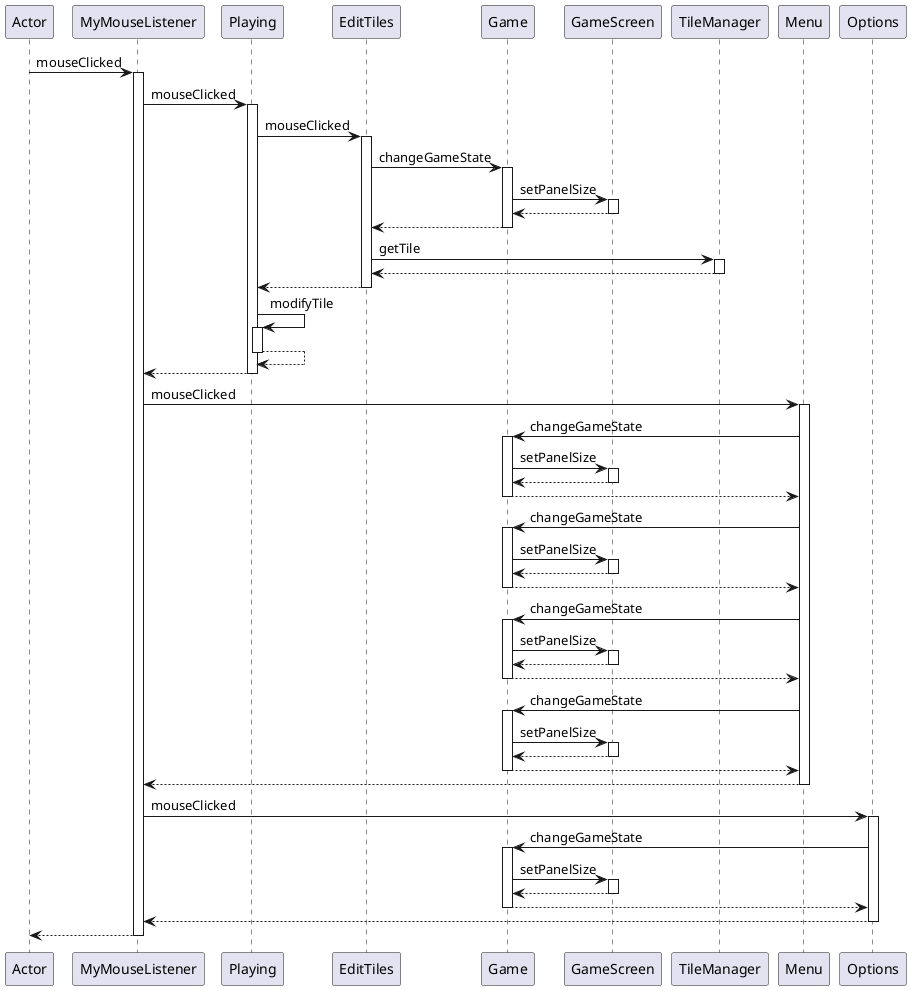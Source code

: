 @startuml
participant Actor
Actor -> MyMouseListener : mouseClicked
activate MyMouseListener
MyMouseListener -> Playing : mouseClicked
activate Playing
Playing -> EditTiles : mouseClicked
activate EditTiles
EditTiles -> Game : changeGameState
activate Game
Game -> GameScreen : setPanelSize
activate GameScreen
GameScreen --> Game
deactivate GameScreen
Game --> EditTiles
deactivate Game
EditTiles -> TileManager : getTile
activate TileManager
TileManager --> EditTiles
deactivate TileManager
EditTiles --> Playing
deactivate EditTiles
Playing -> Playing : modifyTile
activate Playing
Playing --> Playing
deactivate Playing
Playing --> MyMouseListener
deactivate Playing
MyMouseListener -> Menu : mouseClicked
activate Menu
Menu -> Game : changeGameState
activate Game
Game -> GameScreen : setPanelSize
activate GameScreen
GameScreen --> Game
deactivate GameScreen
Game --> Menu
deactivate Game
Menu -> Game : changeGameState
activate Game
Game -> GameScreen : setPanelSize
activate GameScreen
GameScreen --> Game
deactivate GameScreen
Game --> Menu
deactivate Game
Menu -> Game : changeGameState
activate Game
Game -> GameScreen : setPanelSize
activate GameScreen
GameScreen --> Game
deactivate GameScreen
Game --> Menu
deactivate Game
Menu -> Game : changeGameState
activate Game
Game -> GameScreen : setPanelSize
activate GameScreen
GameScreen --> Game
deactivate GameScreen
Game --> Menu
deactivate Game
Menu --> MyMouseListener
deactivate Menu
MyMouseListener -> Options : mouseClicked
activate Options
Options -> Game : changeGameState
activate Game
Game -> GameScreen : setPanelSize
activate GameScreen
GameScreen --> Game
deactivate GameScreen
Game --> Options
deactivate Game
Options --> MyMouseListener
deactivate Options
return
@enduml